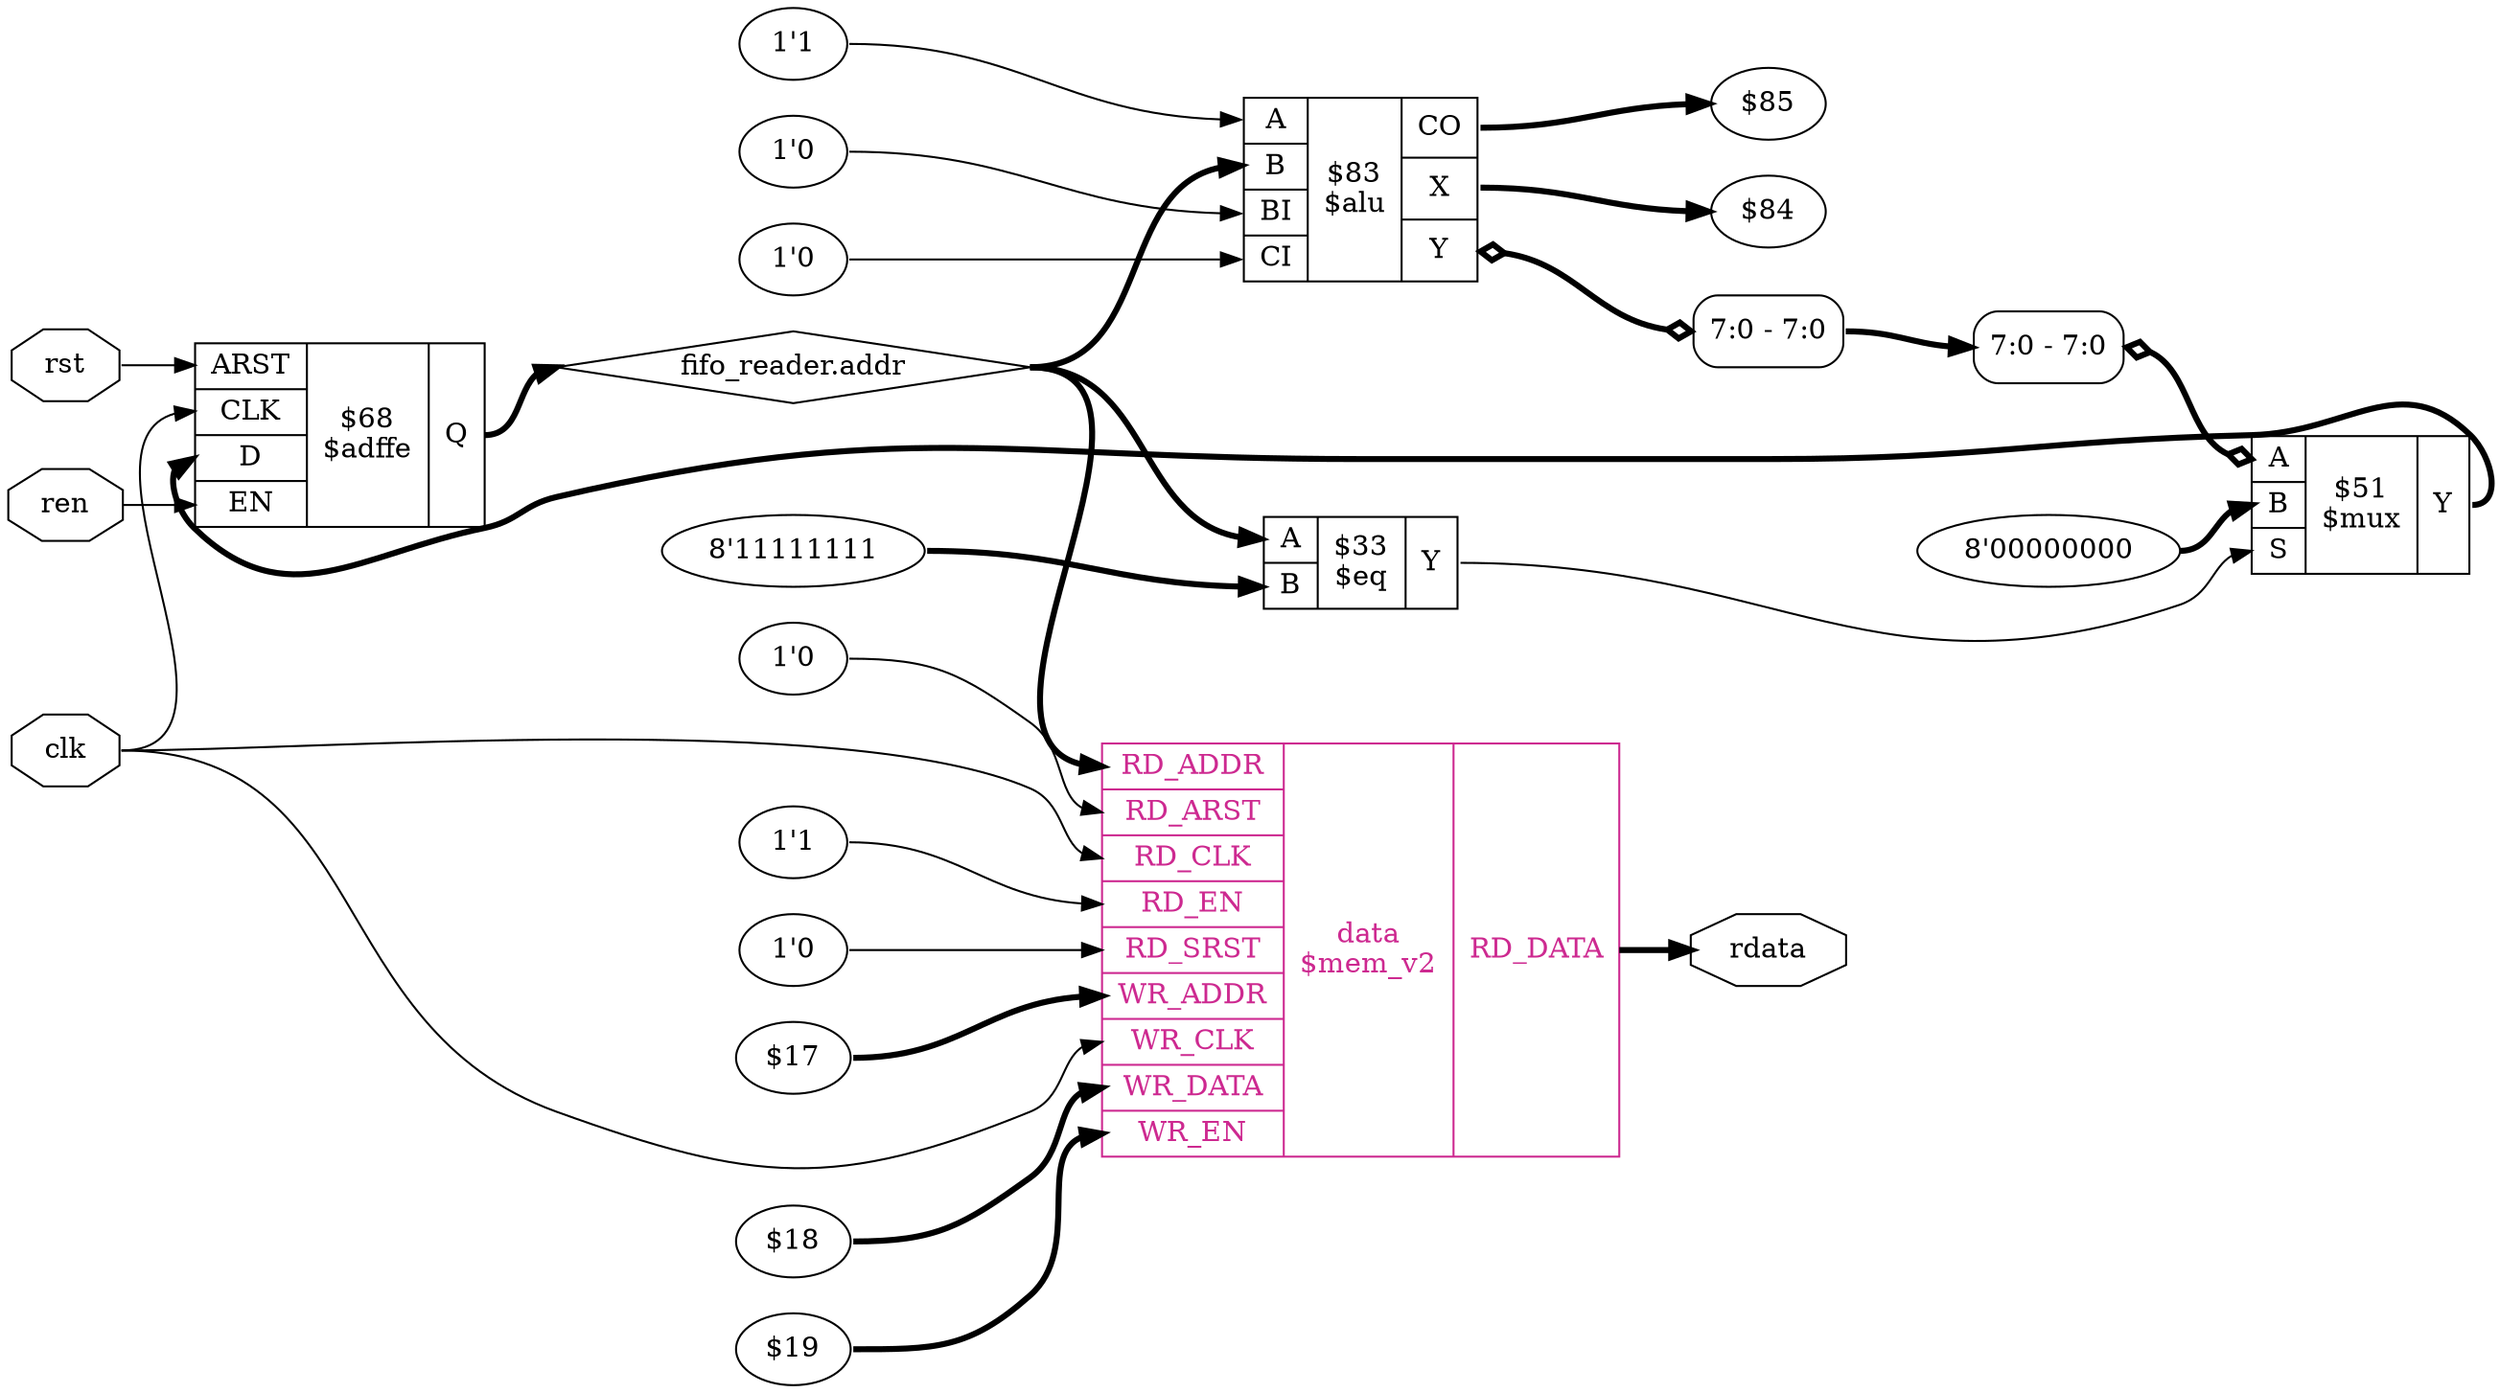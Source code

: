 digraph "fifo" {
rankdir="LR";
remincross=true;
n4 [ shape=octagon, label="clk", color="black", fontcolor="black"];
n5 [ shape=diamond, label="fifo_reader.addr", color="black", fontcolor="black"];
n6 [ shape=octagon, label="rdata", color="black", fontcolor="black"];
n7 [ shape=octagon, label="ren", color="black", fontcolor="black"];
n8 [ shape=octagon, label="rst", color="black", fontcolor="black"];
c14 [ shape=record, label="{{<p9> ARST|<p10> CLK|<p11> D|<p12> EN}|$68\n$adffe|{<p13> Q}}",  ];
v0 [ label="$85" ];
v1 [ label="$84" ];
v3 [ label="1'0" ];
v4 [ label="1'0" ];
v5 [ label="1'1" ];
c22 [ shape=record, label="{{<p15> A|<p16> B|<p17> BI|<p18> CI}|$83\n$alu|{<p19> CO|<p20> X|<p21> Y}}",  ];
x2 [ shape=record, style=rounded, label="<s0> 7:0 - 7:0 ", color="black", fontcolor="black" ];
c22:p21:e -> x2:w [arrowhead=odiamond, arrowtail=odiamond, dir=both, color="black", fontcolor="black", style="setlinewidth(3)", label=""];
v6 [ label="8'11111111" ];
c23 [ shape=record, label="{{<p15> A|<p16> B}|$33\n$eq|{<p21> Y}}",  ];
v8 [ label="8'00000000" ];
c25 [ shape=record, label="{{<p15> A|<p16> B|<p24> S}|$51\n$mux|{<p21> Y}}",  ];
x7 [ shape=record, style=rounded, label="<s0> 7:0 - 7:0 ", color="black", fontcolor="black" ];
x7:e -> c25:p15:w [arrowhead=odiamond, arrowtail=odiamond, dir=both, color="black", fontcolor="black", style="setlinewidth(3)", label=""];
v9 [ label="$18" ];
v10 [ label="$17" ];
v11 [ label="$19" ];
v12 [ label="1'0" ];
v13 [ label="1'0" ];
v14 [ label="1'1" ];
c36 [ shape=record, label="{{<p26> RD_ADDR|<p27> RD_ARST|<p28> RD_CLK|<p29> RD_EN|<p30> RD_SRST|<p31> WR_ADDR|<p32> WR_CLK|<p33> WR_DATA|<p34> WR_EN}|data\n$mem_v2|{<p35> RD_DATA}}", color="maroon3", fontcolor="maroon3" ];
x2:s0:e -> x7:s0:w [color="black", fontcolor="black", style="setlinewidth(3)", label=""];
c23:p21:e -> c25:p24:w [color="black", fontcolor="black", label=""];
c25:p21:e -> c14:p11:w [color="black", fontcolor="black", style="setlinewidth(3)", label=""];
n4:e -> c14:p10:w [color="black", fontcolor="black", label=""];
n4:e -> c36:p28:w [color="black", fontcolor="black", label=""];
n4:e -> c36:p32:w [color="black", fontcolor="black", label=""];
c14:p13:e -> n5:w [color="black", fontcolor="black", style="setlinewidth(3)", label=""];
n5:e -> c22:p16:w [color="black", fontcolor="black", style="setlinewidth(3)", label=""];
n5:e -> c23:p15:w [color="black", fontcolor="black", style="setlinewidth(3)", label=""];
n5:e -> c36:p26:w [color="black", fontcolor="black", style="setlinewidth(3)", label=""];
c36:p35:e -> n6:w [color="black", fontcolor="black", style="setlinewidth(3)", label=""];
n7:e -> c14:p12:w [color="black", fontcolor="black", label=""];
n8:e -> c14:p9:w [color="black", fontcolor="black", label=""];
c22:p19:e -> v0:w [color="black", fontcolor="black", style="setlinewidth(3)", label=""];
c22:p20:e -> v1:w [color="black", fontcolor="black", style="setlinewidth(3)", label=""];
v10:e -> c36:p31:w [color="black", fontcolor="black", style="setlinewidth(3)", label=""];
v11:e -> c36:p34:w [color="black", fontcolor="black", style="setlinewidth(3)", label=""];
v12:e -> c36:p30:w [color="black", fontcolor="black", label=""];
v13:e -> c36:p27:w [color="black", fontcolor="black", label=""];
v14:e -> c36:p29:w [color="black", fontcolor="black", label=""];
v3:e -> c22:p17:w [color="black", fontcolor="black", label=""];
v4:e -> c22:p18:w [color="black", fontcolor="black", label=""];
v5:e -> c22:p15:w [color="black", fontcolor="black", label=""];
v6:e -> c23:p16:w [color="black", fontcolor="black", style="setlinewidth(3)", label=""];
v8:e -> c25:p16:w [color="black", fontcolor="black", style="setlinewidth(3)", label=""];
v9:e -> c36:p33:w [color="black", fontcolor="black", style="setlinewidth(3)", label=""];
}
